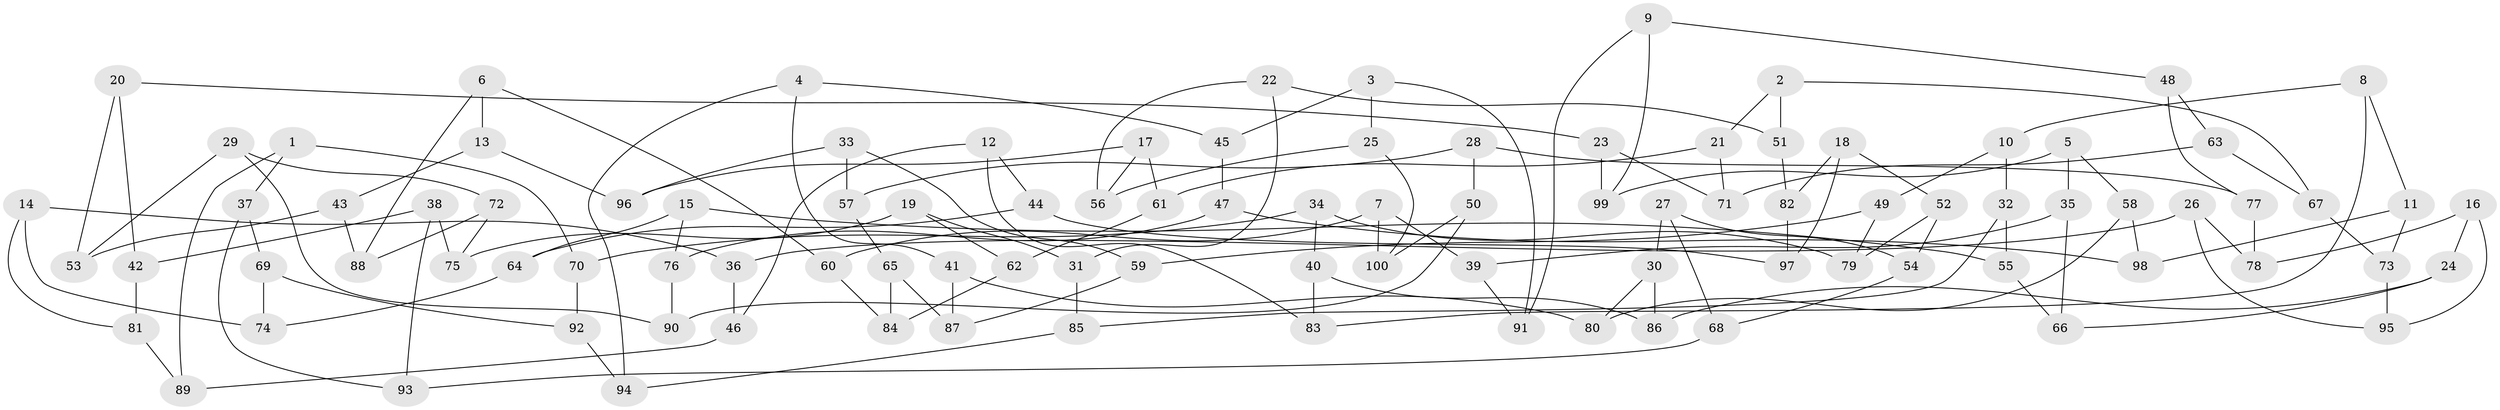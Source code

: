 // Generated by graph-tools (version 1.1) at 2025/11/02/21/25 10:11:15]
// undirected, 100 vertices, 150 edges
graph export_dot {
graph [start="1"]
  node [color=gray90,style=filled];
  1;
  2;
  3;
  4;
  5;
  6;
  7;
  8;
  9;
  10;
  11;
  12;
  13;
  14;
  15;
  16;
  17;
  18;
  19;
  20;
  21;
  22;
  23;
  24;
  25;
  26;
  27;
  28;
  29;
  30;
  31;
  32;
  33;
  34;
  35;
  36;
  37;
  38;
  39;
  40;
  41;
  42;
  43;
  44;
  45;
  46;
  47;
  48;
  49;
  50;
  51;
  52;
  53;
  54;
  55;
  56;
  57;
  58;
  59;
  60;
  61;
  62;
  63;
  64;
  65;
  66;
  67;
  68;
  69;
  70;
  71;
  72;
  73;
  74;
  75;
  76;
  77;
  78;
  79;
  80;
  81;
  82;
  83;
  84;
  85;
  86;
  87;
  88;
  89;
  90;
  91;
  92;
  93;
  94;
  95;
  96;
  97;
  98;
  99;
  100;
  1 -- 37;
  1 -- 70;
  1 -- 89;
  2 -- 21;
  2 -- 51;
  2 -- 67;
  3 -- 45;
  3 -- 91;
  3 -- 25;
  4 -- 41;
  4 -- 45;
  4 -- 94;
  5 -- 99;
  5 -- 58;
  5 -- 35;
  6 -- 88;
  6 -- 13;
  6 -- 60;
  7 -- 60;
  7 -- 100;
  7 -- 39;
  8 -- 10;
  8 -- 83;
  8 -- 11;
  9 -- 91;
  9 -- 48;
  9 -- 99;
  10 -- 49;
  10 -- 32;
  11 -- 73;
  11 -- 98;
  12 -- 83;
  12 -- 44;
  12 -- 46;
  13 -- 96;
  13 -- 43;
  14 -- 81;
  14 -- 74;
  14 -- 36;
  15 -- 64;
  15 -- 76;
  15 -- 55;
  16 -- 24;
  16 -- 95;
  16 -- 78;
  17 -- 61;
  17 -- 56;
  17 -- 96;
  18 -- 97;
  18 -- 82;
  18 -- 52;
  19 -- 31;
  19 -- 62;
  19 -- 75;
  20 -- 53;
  20 -- 23;
  20 -- 42;
  21 -- 61;
  21 -- 71;
  22 -- 51;
  22 -- 31;
  22 -- 56;
  23 -- 71;
  23 -- 99;
  24 -- 66;
  24 -- 86;
  25 -- 56;
  25 -- 100;
  26 -- 78;
  26 -- 36;
  26 -- 95;
  27 -- 68;
  27 -- 54;
  27 -- 30;
  28 -- 57;
  28 -- 77;
  28 -- 50;
  29 -- 53;
  29 -- 72;
  29 -- 90;
  30 -- 86;
  30 -- 80;
  31 -- 85;
  32 -- 85;
  32 -- 55;
  33 -- 96;
  33 -- 57;
  33 -- 59;
  34 -- 40;
  34 -- 70;
  34 -- 79;
  35 -- 39;
  35 -- 66;
  36 -- 46;
  37 -- 69;
  37 -- 93;
  38 -- 75;
  38 -- 93;
  38 -- 42;
  39 -- 91;
  40 -- 86;
  40 -- 83;
  41 -- 80;
  41 -- 87;
  42 -- 81;
  43 -- 53;
  43 -- 88;
  44 -- 97;
  44 -- 64;
  45 -- 47;
  46 -- 89;
  47 -- 76;
  47 -- 98;
  48 -- 77;
  48 -- 63;
  49 -- 59;
  49 -- 79;
  50 -- 100;
  50 -- 90;
  51 -- 82;
  52 -- 54;
  52 -- 79;
  54 -- 68;
  55 -- 66;
  57 -- 65;
  58 -- 98;
  58 -- 80;
  59 -- 87;
  60 -- 84;
  61 -- 62;
  62 -- 84;
  63 -- 67;
  63 -- 71;
  64 -- 74;
  65 -- 87;
  65 -- 84;
  67 -- 73;
  68 -- 93;
  69 -- 74;
  69 -- 92;
  70 -- 92;
  72 -- 75;
  72 -- 88;
  73 -- 95;
  76 -- 90;
  77 -- 78;
  81 -- 89;
  82 -- 97;
  85 -- 94;
  92 -- 94;
}
